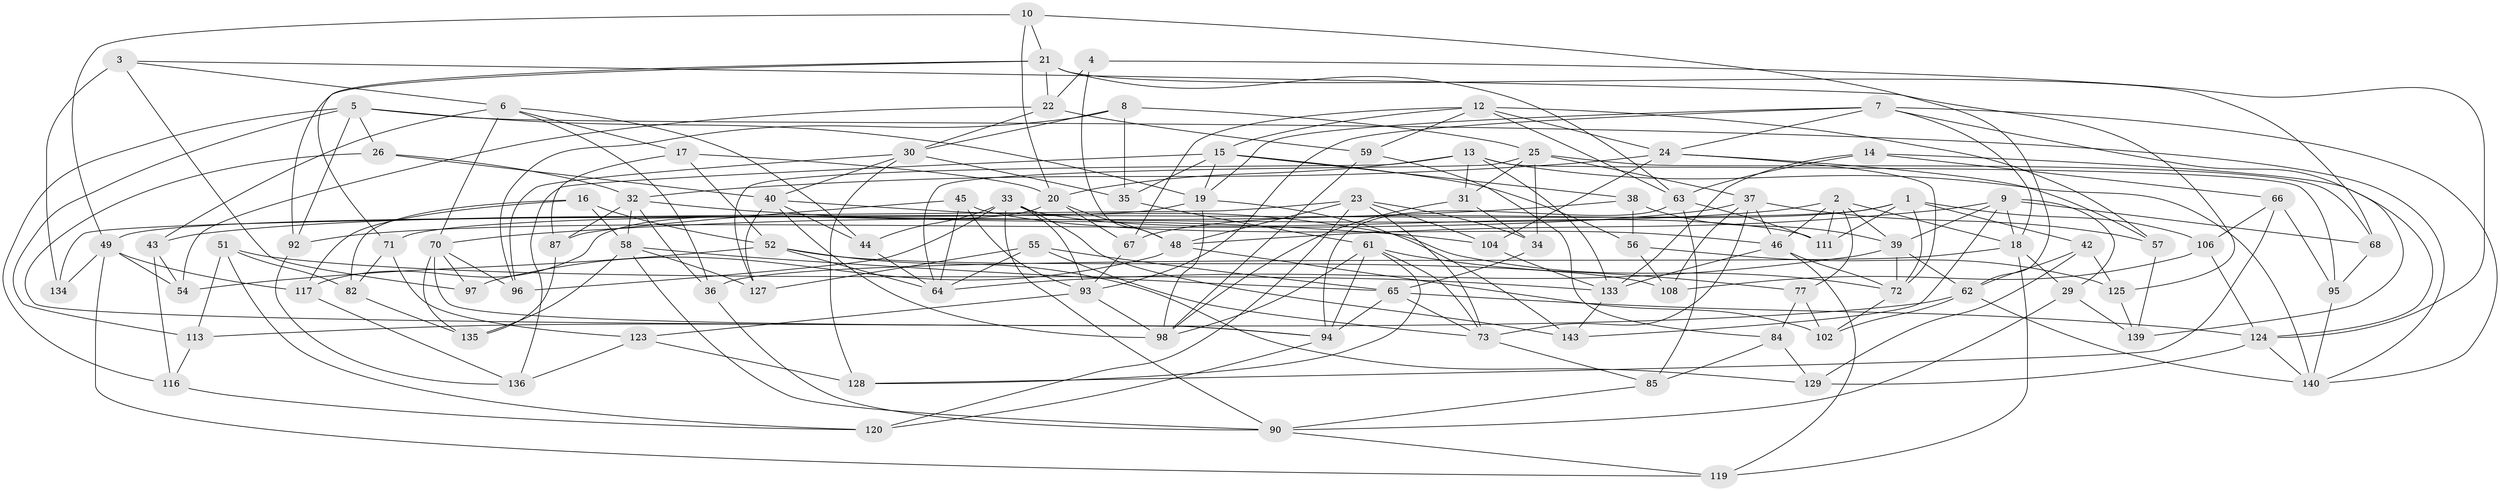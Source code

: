 // Generated by graph-tools (version 1.1) at 2025/24/03/03/25 07:24:28]
// undirected, 100 vertices, 241 edges
graph export_dot {
graph [start="1"]
  node [color=gray90,style=filled];
  1 [super="+28"];
  2 [super="+83"];
  3 [super="+27"];
  4;
  5 [super="+110"];
  6 [super="+11"];
  7 [super="+79"];
  8;
  9 [super="+78"];
  10;
  12 [super="+88"];
  13 [super="+131"];
  14;
  15 [super="+109"];
  16;
  17;
  18 [super="+74"];
  19 [super="+114"];
  20 [super="+132"];
  21 [super="+118"];
  22 [super="+47"];
  23 [super="+53"];
  24 [super="+75"];
  25 [super="+126"];
  26;
  29;
  30 [super="+112"];
  31;
  32 [super="+60"];
  33 [super="+101"];
  34;
  35;
  36;
  37 [super="+138"];
  38;
  39 [super="+41"];
  40 [super="+69"];
  42;
  43;
  44;
  45;
  46 [super="+100"];
  48 [super="+122"];
  49 [super="+50"];
  51;
  52 [super="+105"];
  54;
  55;
  56;
  57;
  58 [super="+76"];
  59;
  61 [super="+89"];
  62 [super="+80"];
  63 [super="+137"];
  64 [super="+121"];
  65 [super="+142"];
  66;
  67;
  68;
  70 [super="+86"];
  71;
  72 [super="+91"];
  73 [super="+81"];
  77;
  82;
  84;
  85;
  87;
  90 [super="+103"];
  92;
  93 [super="+99"];
  94 [super="+107"];
  95;
  96;
  97;
  98 [super="+115"];
  102;
  104;
  106;
  108;
  111;
  113;
  116;
  117;
  119;
  120;
  123;
  124 [super="+130"];
  125;
  127;
  128;
  129;
  133 [super="+141"];
  134;
  135;
  136;
  139;
  140 [super="+144"];
  143;
  1 -- 67;
  1 -- 106;
  1 -- 72;
  1 -- 42;
  1 -- 111;
  1 -- 71;
  2 -- 43;
  2 -- 111;
  2 -- 18;
  2 -- 77;
  2 -- 46;
  2 -- 39;
  3 -- 134 [weight=2];
  3 -- 125;
  3 -- 97 [weight=2];
  3 -- 6;
  4 -- 22 [weight=2];
  4 -- 124;
  4 -- 48;
  5 -- 116;
  5 -- 113;
  5 -- 26;
  5 -- 140;
  5 -- 92;
  5 -- 19;
  6 -- 43;
  6 -- 44;
  6 -- 17;
  6 -- 36;
  6 -- 70;
  7 -- 140;
  7 -- 18;
  7 -- 19;
  7 -- 24;
  7 -- 139;
  7 -- 93;
  8 -- 30;
  8 -- 96;
  8 -- 35;
  8 -- 25;
  9 -- 39;
  9 -- 143;
  9 -- 48;
  9 -- 68;
  9 -- 29;
  9 -- 18;
  10 -- 20;
  10 -- 21;
  10 -- 62;
  10 -- 49;
  12 -- 57;
  12 -- 59;
  12 -- 24;
  12 -- 67;
  12 -- 63;
  12 -- 15;
  13 -- 133;
  13 -- 31;
  13 -- 127;
  13 -- 95;
  13 -- 20;
  13 -- 140;
  14 -- 124;
  14 -- 63;
  14 -- 66;
  14 -- 133;
  15 -- 19;
  15 -- 56;
  15 -- 35;
  15 -- 136;
  15 -- 38;
  16 -- 52;
  16 -- 82;
  16 -- 117;
  16 -- 58;
  17 -- 87;
  17 -- 20;
  17 -- 52;
  18 -- 119;
  18 -- 29;
  18 -- 36;
  19 -- 98;
  19 -- 143;
  19 -- 49;
  20 -- 48;
  20 -- 67;
  20 -- 117;
  21 -- 71;
  21 -- 68;
  21 -- 92;
  21 -- 22;
  21 -- 63;
  22 -- 30;
  22 -- 59;
  22 -- 54;
  23 -- 104;
  23 -- 34;
  23 -- 48;
  23 -- 120;
  23 -- 73;
  23 -- 134;
  24 -- 72;
  24 -- 104;
  24 -- 57;
  24 -- 32;
  25 -- 37;
  25 -- 64;
  25 -- 34;
  25 -- 68;
  25 -- 31;
  26 -- 32;
  26 -- 94;
  26 -- 40;
  29 -- 139;
  29 -- 90;
  30 -- 128;
  30 -- 96;
  30 -- 40;
  30 -- 35;
  31 -- 34;
  31 -- 98;
  32 -- 36;
  32 -- 58;
  32 -- 104;
  32 -- 87;
  33 -- 96;
  33 -- 111;
  33 -- 44;
  33 -- 90;
  33 -- 93;
  33 -- 143;
  34 -- 65;
  35 -- 61;
  36 -- 90;
  37 -- 57;
  37 -- 92;
  37 -- 73;
  37 -- 108;
  37 -- 46;
  38 -- 56;
  38 -- 39;
  38 -- 70;
  39 -- 72;
  39 -- 64;
  39 -- 62;
  40 -- 127;
  40 -- 44;
  40 -- 72;
  40 -- 98;
  42 -- 129;
  42 -- 125;
  42 -- 62;
  43 -- 116;
  43 -- 54;
  44 -- 64;
  45 -- 87;
  45 -- 64;
  45 -- 46;
  45 -- 93;
  46 -- 119;
  46 -- 72;
  46 -- 133;
  48 -- 102;
  48 -- 97;
  49 -- 117;
  49 -- 134;
  49 -- 119;
  49 -- 54;
  51 -- 120;
  51 -- 82;
  51 -- 113;
  51 -- 133;
  52 -- 54;
  52 -- 64;
  52 -- 108;
  52 -- 129;
  55 -- 127;
  55 -- 64;
  55 -- 73;
  55 -- 65;
  56 -- 125;
  56 -- 108;
  57 -- 139;
  58 -- 135;
  58 -- 127;
  58 -- 65;
  58 -- 90;
  59 -- 84;
  59 -- 98;
  61 -- 77;
  61 -- 94;
  61 -- 98;
  61 -- 128;
  61 -- 73;
  62 -- 102;
  62 -- 113;
  62 -- 140;
  63 -- 85;
  63 -- 111;
  63 -- 94;
  65 -- 73;
  65 -- 94;
  65 -- 124;
  66 -- 95;
  66 -- 106;
  66 -- 128;
  67 -- 93;
  68 -- 95;
  70 -- 135;
  70 -- 97;
  70 -- 96;
  70 -- 94;
  71 -- 123;
  71 -- 82;
  72 -- 102;
  73 -- 85;
  77 -- 102;
  77 -- 84;
  82 -- 135;
  84 -- 129;
  84 -- 85;
  85 -- 90;
  87 -- 135;
  90 -- 119;
  92 -- 136;
  93 -- 98;
  93 -- 123;
  94 -- 120;
  95 -- 140;
  104 -- 133;
  106 -- 108;
  106 -- 124;
  113 -- 116;
  116 -- 120;
  117 -- 136;
  123 -- 128;
  123 -- 136;
  124 -- 129;
  124 -- 140;
  125 -- 139;
  133 -- 143;
}
